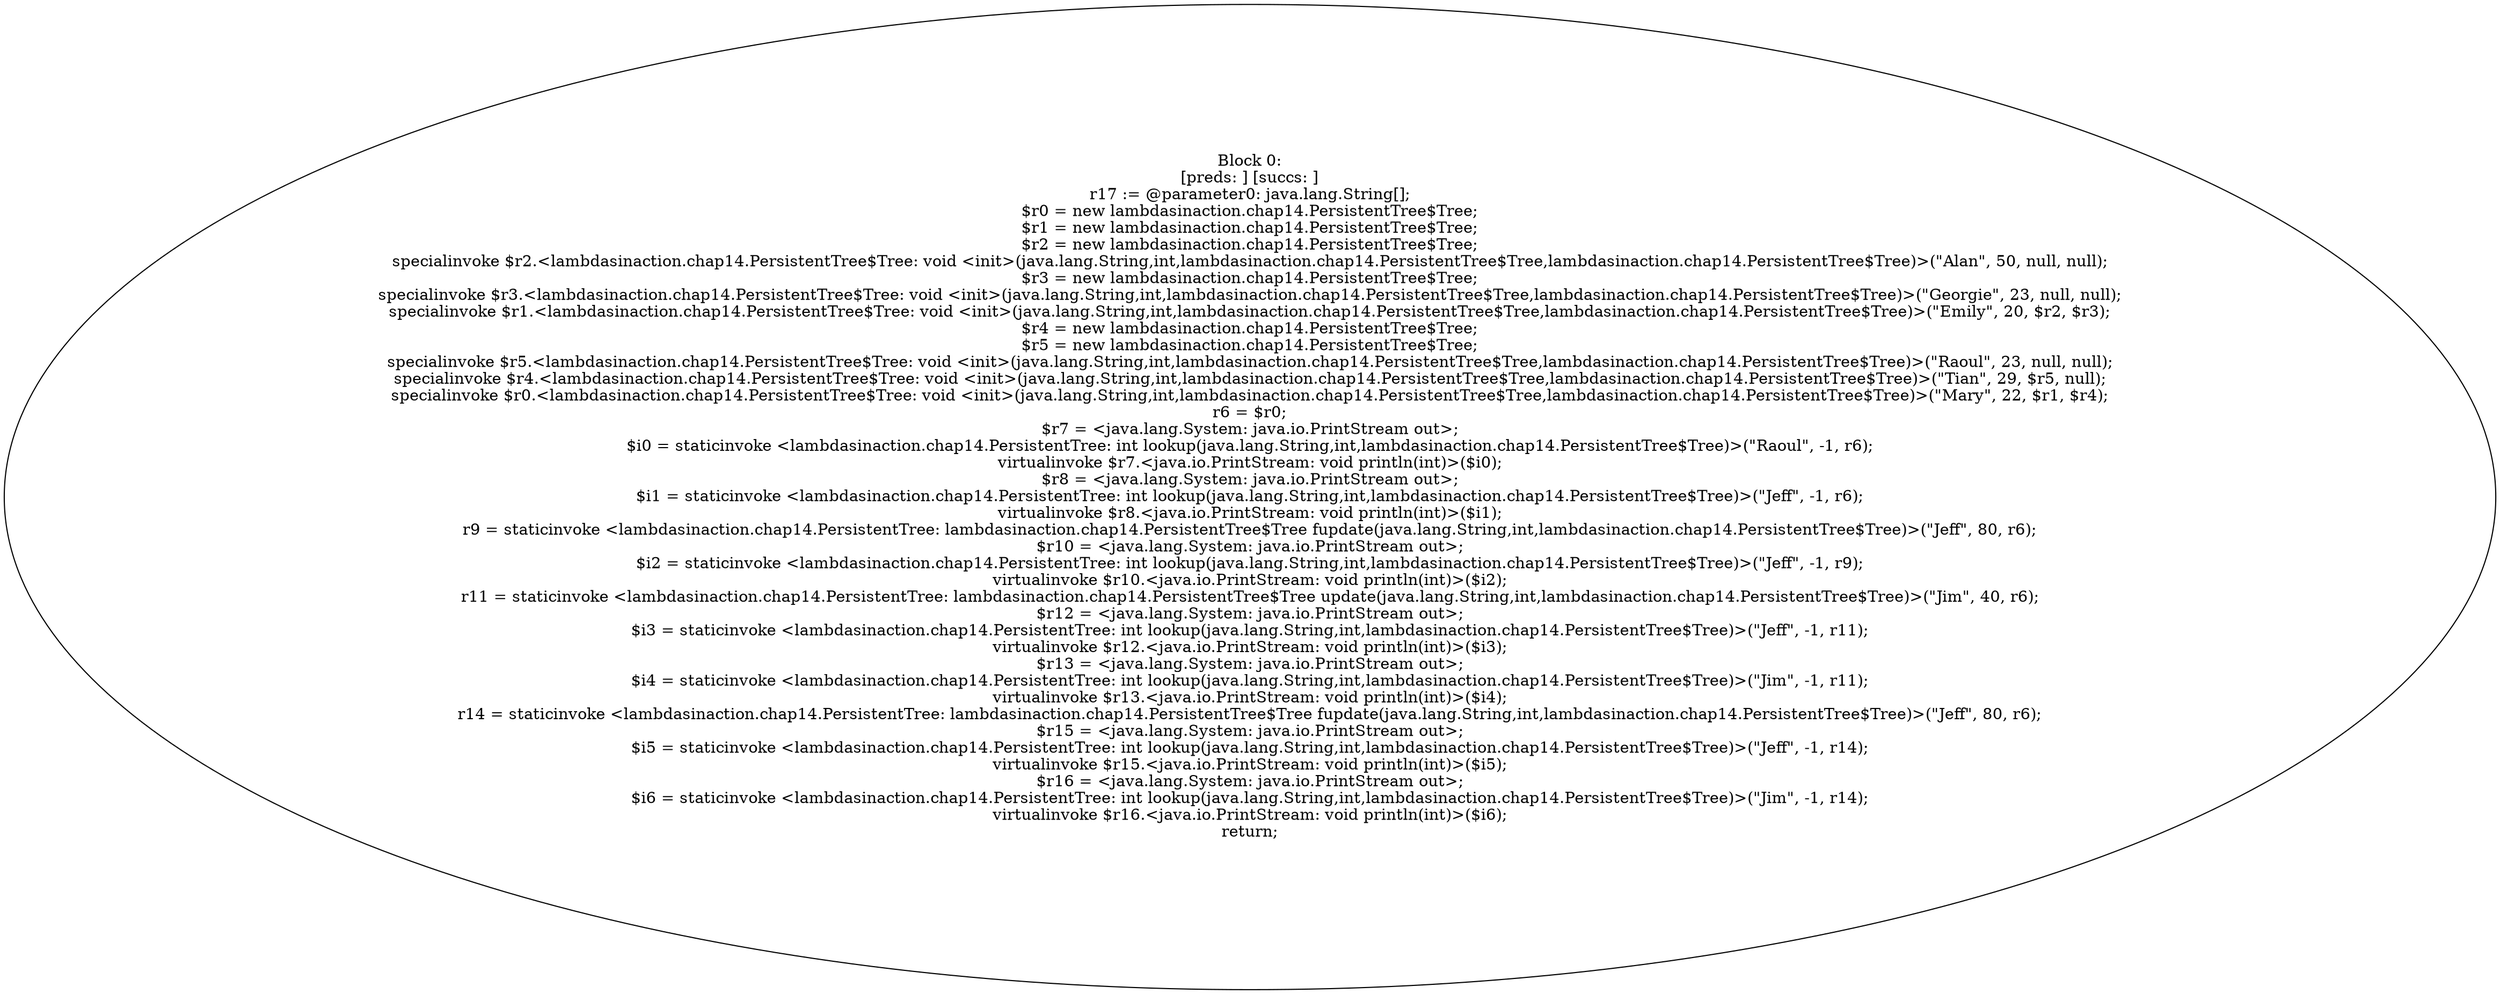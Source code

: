 digraph "unitGraph" {
    "Block 0:
[preds: ] [succs: ]
r17 := @parameter0: java.lang.String[];
$r0 = new lambdasinaction.chap14.PersistentTree$Tree;
$r1 = new lambdasinaction.chap14.PersistentTree$Tree;
$r2 = new lambdasinaction.chap14.PersistentTree$Tree;
specialinvoke $r2.<lambdasinaction.chap14.PersistentTree$Tree: void <init>(java.lang.String,int,lambdasinaction.chap14.PersistentTree$Tree,lambdasinaction.chap14.PersistentTree$Tree)>(\"Alan\", 50, null, null);
$r3 = new lambdasinaction.chap14.PersistentTree$Tree;
specialinvoke $r3.<lambdasinaction.chap14.PersistentTree$Tree: void <init>(java.lang.String,int,lambdasinaction.chap14.PersistentTree$Tree,lambdasinaction.chap14.PersistentTree$Tree)>(\"Georgie\", 23, null, null);
specialinvoke $r1.<lambdasinaction.chap14.PersistentTree$Tree: void <init>(java.lang.String,int,lambdasinaction.chap14.PersistentTree$Tree,lambdasinaction.chap14.PersistentTree$Tree)>(\"Emily\", 20, $r2, $r3);
$r4 = new lambdasinaction.chap14.PersistentTree$Tree;
$r5 = new lambdasinaction.chap14.PersistentTree$Tree;
specialinvoke $r5.<lambdasinaction.chap14.PersistentTree$Tree: void <init>(java.lang.String,int,lambdasinaction.chap14.PersistentTree$Tree,lambdasinaction.chap14.PersistentTree$Tree)>(\"Raoul\", 23, null, null);
specialinvoke $r4.<lambdasinaction.chap14.PersistentTree$Tree: void <init>(java.lang.String,int,lambdasinaction.chap14.PersistentTree$Tree,lambdasinaction.chap14.PersistentTree$Tree)>(\"Tian\", 29, $r5, null);
specialinvoke $r0.<lambdasinaction.chap14.PersistentTree$Tree: void <init>(java.lang.String,int,lambdasinaction.chap14.PersistentTree$Tree,lambdasinaction.chap14.PersistentTree$Tree)>(\"Mary\", 22, $r1, $r4);
r6 = $r0;
$r7 = <java.lang.System: java.io.PrintStream out>;
$i0 = staticinvoke <lambdasinaction.chap14.PersistentTree: int lookup(java.lang.String,int,lambdasinaction.chap14.PersistentTree$Tree)>(\"Raoul\", -1, r6);
virtualinvoke $r7.<java.io.PrintStream: void println(int)>($i0);
$r8 = <java.lang.System: java.io.PrintStream out>;
$i1 = staticinvoke <lambdasinaction.chap14.PersistentTree: int lookup(java.lang.String,int,lambdasinaction.chap14.PersistentTree$Tree)>(\"Jeff\", -1, r6);
virtualinvoke $r8.<java.io.PrintStream: void println(int)>($i1);
r9 = staticinvoke <lambdasinaction.chap14.PersistentTree: lambdasinaction.chap14.PersistentTree$Tree fupdate(java.lang.String,int,lambdasinaction.chap14.PersistentTree$Tree)>(\"Jeff\", 80, r6);
$r10 = <java.lang.System: java.io.PrintStream out>;
$i2 = staticinvoke <lambdasinaction.chap14.PersistentTree: int lookup(java.lang.String,int,lambdasinaction.chap14.PersistentTree$Tree)>(\"Jeff\", -1, r9);
virtualinvoke $r10.<java.io.PrintStream: void println(int)>($i2);
r11 = staticinvoke <lambdasinaction.chap14.PersistentTree: lambdasinaction.chap14.PersistentTree$Tree update(java.lang.String,int,lambdasinaction.chap14.PersistentTree$Tree)>(\"Jim\", 40, r6);
$r12 = <java.lang.System: java.io.PrintStream out>;
$i3 = staticinvoke <lambdasinaction.chap14.PersistentTree: int lookup(java.lang.String,int,lambdasinaction.chap14.PersistentTree$Tree)>(\"Jeff\", -1, r11);
virtualinvoke $r12.<java.io.PrintStream: void println(int)>($i3);
$r13 = <java.lang.System: java.io.PrintStream out>;
$i4 = staticinvoke <lambdasinaction.chap14.PersistentTree: int lookup(java.lang.String,int,lambdasinaction.chap14.PersistentTree$Tree)>(\"Jim\", -1, r11);
virtualinvoke $r13.<java.io.PrintStream: void println(int)>($i4);
r14 = staticinvoke <lambdasinaction.chap14.PersistentTree: lambdasinaction.chap14.PersistentTree$Tree fupdate(java.lang.String,int,lambdasinaction.chap14.PersistentTree$Tree)>(\"Jeff\", 80, r6);
$r15 = <java.lang.System: java.io.PrintStream out>;
$i5 = staticinvoke <lambdasinaction.chap14.PersistentTree: int lookup(java.lang.String,int,lambdasinaction.chap14.PersistentTree$Tree)>(\"Jeff\", -1, r14);
virtualinvoke $r15.<java.io.PrintStream: void println(int)>($i5);
$r16 = <java.lang.System: java.io.PrintStream out>;
$i6 = staticinvoke <lambdasinaction.chap14.PersistentTree: int lookup(java.lang.String,int,lambdasinaction.chap14.PersistentTree$Tree)>(\"Jim\", -1, r14);
virtualinvoke $r16.<java.io.PrintStream: void println(int)>($i6);
return;
"
}
